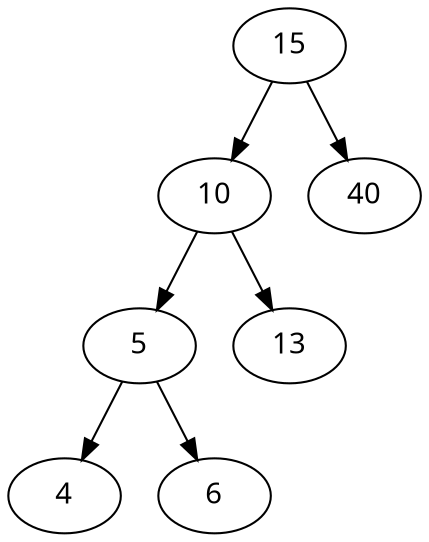 digraph arbre {
    node [fontname="Courrier"];

    15 -> 10;
    15 -> 40;

    10 -> 5;
    10 -> 13;

    5 -> 4;
    5 -> 6;
}
